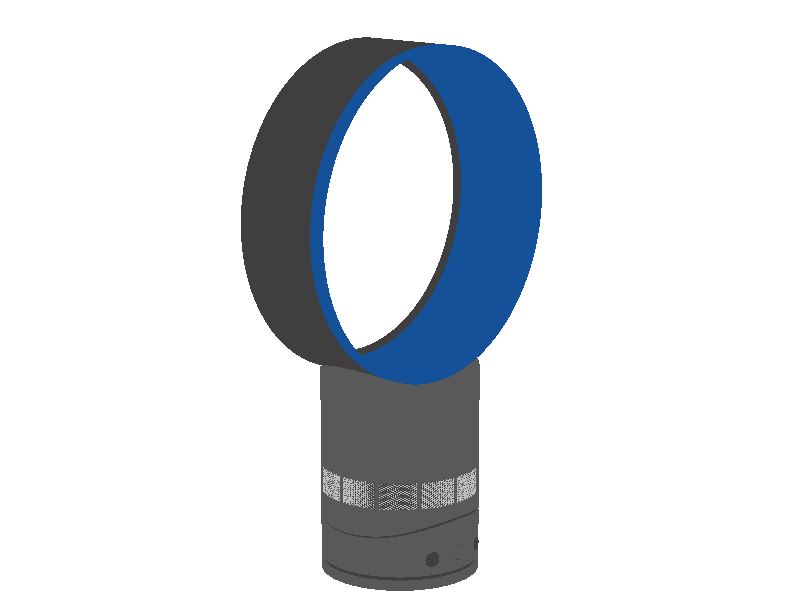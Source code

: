 #include "colors.inc" 
#include "shapes.inc"
#include "woods.inc"
#include "metals.inc"
#include "stones.inc"
#include "textures.inc"

camera{
  location <15,7,13> 
  look_at<0,2.5,0>
  angle 20
} 
 
light_source{<15,1,15> color 1*White}
light_source{<6,20,0> color 2*White}
light_source{<-6,20,0> color 2*White}
light_source{<0,3.5,0> color 0.3*White}

light_source { <15, 7, 15>
	color White 
	spotlight 
	point_at <-1.5,3.5,0>
	radius 2 
	falloff 10 
	tightness 20
}

#declare fan =
union{ // fan	
	union{
		difference{
			object{
				cylinder{<0,3.5,-0.4>,<0,3.5,0.3>,1.5
			 		pigment{ color Gray05}
				}
			}
     		 	object{
				cylinder{<0,3.5,-1>,<0,3.5,1>,1.49}
		 		pigment{ color Gray05}
			}
      	}
      	
		difference{
			object{
				cylinder{<0,3.5,-0.5>,<0,3.5,-0.48>,1.5
			 		pigment{ color Gray05}
				}
			}
     		 	object{
				cylinder{<0,3.5,-1>,<0,3.5,1>,1.35}
		 		pigment{ color Gray05}
			}
      	}
      	
		difference{
			object{
				cylinder{<0,3.5,-0.5>,<0,3.5,-0.3>,1.5
			 		pigment{ color Gray05}
				}
			}
     		 	object{
				cylinder{<0,3.5,-1>,<0,3.5,1>,1.45}
		 		pigment{ color Gray05}
			}
      	}
      	finish {
			ambient .01
			diffuse 1
			phong 1
		}      	      	
	}
      
      union{
	      difference{
	      	difference{
		      	union{
					object{
						cylinder{<0,3.5,-0.45>,<0,3.5,0.35>,1.45
						}
					}
					object{
						cylinder{<0,3.5,0.33>,<0,3.5,0.44>,1.5
						}
					}
		      	}
		      	object{
		      		Sphere
		      		scale 1.58
		      		translate <0,3.5,1>
				}
	      	}
      		object{
				cylinder{<0,3.5,-1>,<0,3.5,1>,1.4
				}
      		}
      		pigment{rgb < 0.00765, 0.08294, 0.31569>}
      		finish{
      			diffuse 0.8
      			ambient 0.2
				phong 1
				phong_size 5
      		}
      	}      	
	}
}

#declare top =
union{ // part3 (top parts)
	difference{
		object{
			cylinder{<0,0,1.9>,<0,0,2.5>,0.8
			  pigment{ color Gray10 }
			  rotate < -90, 0, 0 >
			}
		}
		
		object{
			cylinder{<0,3.5,0>,<0,3.5,1.8>,1.5
				pigment{color Gray10 }
				translate<0,0,-0.9>
			}
		}
	}
}

#declare middle =
union{ // part2 (middle parts)
	difference{
		object{
			cylinder{<0,0,0.75>,<0,0,1.885>,0.8
				pigment{ color Gray10}
				rotate<-90,0,0>
			}
		}

		union{
			#declare  num=4;
			#declare  z_num=10;
			#declare rot = 4;
			#declare  d=1;

			#declare rot1=0;
			#while (rot1<=rot)
			#declare  x1=-num;
			#while  (x1<=num)
			#declare z1=0;
			#while (z1<=z_num)
			object{
				cylinder{<0,0,0>,<0,0,1>,0.014
					pigment{ color Gray50 }
					rotate < 0, 0, 90 >
				}
				translate<0,-z1*0.03,0>
				rotate<0,x1*3,0>
				rotate<0,rot1*30,0>
			}
			object{
				cylinder{<0,0,0>,<0,0,1>,0.014
					pigment{ color Gray50 }
					rotate < 0, 0, 90 >
				}
				translate<0,-0.015,0>
				translate<0,-z1*0.03,0>
				rotate<0,1.5,0>
				rotate<0,x1*3,0>
				rotate<0,rot1*30,0>
			}
			#declare z1=z1+d;
			#end
      		#declare  x1=x1+d;
			#end
			#declare rot1=rot1+d;
			#end
			scale 0.8
			rotate <0,-10,0>
			translate<0,1.1,0>
		}		
		
	}
	
	object{ // ziku
		cylinder{<0,0,0.75>,<0,0,1.5>,0.78
			pigment{ color Gray05 }
			rotate < -90, 0, 0 >
		}
	}
}

#declare under =
difference{ // part1 (under parts)

	union{
		object{ // bottom parts
    			cylinder{<0,0,0>,<0,0,	0.1>,0.8
    			pigment{ color Gray10}
    			rotate<-90,0,0>
    			}
    		}
	
		difference{ // under wave
		
		    	difference{ //basement
		    		object{
    					cylinder{<0,0,0>,<0,0,0.66>,0.8
    					pigment { Gray10 }
					rotate < 90, 0, 0 >
    					}
    				}				

		    		prism {
    					cubic_spline
    					linear_sweep
    					-1.0,	//Base height
    					1.0,	//Top height
    					17
    					<0.35965, 0.51686>,
    					<-3.59274, 1.66471>,
    					<-4.74599, 1.85715>,
    					<-5.92490, 2.14119>,
    					<-5.72707, 4.99105>,
    					<-3.70729, 5.82934>,
    					<-0.01375, 5.48452>,
    					<5.62875, 5.93476>,
    					<4.99496, 4.48669>,
    					<2.21385, 2.10745>,
    					<1.00840, -0.00629>,
    					<0.39413, -0.99406>,
    					<-0.38689, -1.00627>,
    					<-0.99924, -0.01194>,
    					<-1.70232, 1.14897>,
    					<-3.59274, 1.66471>,
    					<-0.17807, 0.40875>
    					sturm
    					pigment{Gray10}
    					rotate<90,0,180>
    					translate<0,-0.3,0>
    					scale<1,0.2,1>
    				}
    				translate<0,0.8,0>
    			}
    			
    			union{ //button
		    		difference{
					object{
						cylinder{<0,0.3,0.38>,<0,0.3,0.9>,0.08
							pigment{color Gray10}
						}
					}
				
					object{
						cylinder{<0,0.3,0.3>,<0,0.3,0.99>,0.06
							pigment{ color Gray10}
						}
					}
					rotate<0,-65,0>
				}
	    			difference{
					object{
						cylinder{<0,0.3,0.38>,<0,0.3,0.9>,0.08
							pigment{color Gray10}
						}
					}
				
					object{
						cylinder{<0,0.3,0.3>,<0,0.3,0.99>,0.06
							pigment{ color Gray10}
						}
					}
					rotate<0,-90,0>
				}
	    			difference{
					object{
						cylinder{<0,0.3,0.38>,<0,0.3,0.9>,0.08
							pigment{color Gray10}
						}
					}
				
					object{
						cylinder{<0,0.3,0.3>,<0,0.3,0.99>,0.06
							pigment{ color Gray10}
						}
					}
					rotate<0,-115,0>
				}
    			}
		}
	
		intersection{ // toggle
			object{
				cylinder{<0,0.3,0.3>,<0,0.3,0.9>,0.065
					pigment{ color Gray10}
					rotate<0,-90,0>
				}
			}
			object{
				Sphere
				scale 0.1
				pigment{ color Gray10}
				translate<-0.8,0.3,0>
			}
		}
		intersection{ //button
			object{
				cylinder{<0,0.3,0.3>,<0,0.3,0.9>,0.065
					rotate<0,-90,0>
				}
			}
			object{
				Sphere
				scale 0.2
				translate<-0.62,0.3,0>
			}
			pigment{Gray05}
			rotate<0,25,0>
		}
		
		intersection{ //button
			object{
				cylinder{<0,0.3,0.3>,<0,0.3,0.9>,0.065
					pigment{ color Gray05}
					rotate<0,-90,0>
				}
			}
			object{
				Sphere
				scale 0.2
				pigment{ color Gray05}
				translate<-0.62,0.3,0>
			}
			rotate<0,-25,0>
		}
		
		
	    	difference{ // top wave
    			object{
    				cylinder{<0,0,-3>,<0,0,3>,0.8
    					pigment{ color Gray10 }
    					rotate < 90, 0, 0 >
    				}
    			}
	    		union{
    				difference{
    					object{
    						Cube
     	   				pigment{ color Gray10 }
     	  					scale <0.99,2,0.99>
     	  					translate<0,-1.5,0>
    					}
	
    					prism {
    						cubic_spline
    						linear_sweep
    						-1.0,	//Base height
    						1.0,	//Top height
    						17
    						<0.35965, 0.51686>,
    						<-3.59274, 1.66471>,
    						<-4.74599, 1.85715>,
    						<-5.92490, 2.14119>,
    						<-5.72707, 4.99105>,
    						<-3.70729, 5.82934>,
    						<-0.01375, 5.48452>,
    						<5.62875, 5.93476>,
    						<4.99496, 4.48669>,
    						<2.21385, 2.10745>,
    						<1.00840, -0.00629>,
    						<0.39413, -0.99406>,
    						<-0.38689, -1.00627>,
    						<-0.99924, -0.01194>,
    						<-1.70232, 1.14897>,
    						<-3.59274, 1.66471>,
    						<-0.17807, 0.40875>
    						sturm
    						pigment{Gray05}
    						texture {
    							pigment { rgb <0.5, 0.5, 0.5> }
    						}
    						rotate<90,0,180>
    						translate<0,-0.3,0>
    						scale<1,0.2,1>
    					}
    				}
    			}
    			translate<0,0.853,0>
    			rotate<0,180,0>
    			translate<0,-0.03,0>
    		}

		object{ // ziku
			cylinder{<0,0,0>,<0,0,5>,0.78
				pigment{ color Gray05 }
				rotate < 90, 0, 0 >
				translate<0,5,0>
			}
	    	}
		rotate <0,90,0>
	}	

	object{
		cylinder{<0,0,0>,<0,0,5>,1
			pigment{color Gray05}
			rotate<-90,0,0>
			translate<0,0.75,0>
		}
	}
	
	pigment{color Gray05}

}

object{
	Plane_XZ
	pigment{color White}
	finish{
		Glossy
	}
}


union{
	object{
		fan
		translate <0,-0.18,0>
	}
	union{
		object{
			top
			scale 0.9
		}
		object{
			middle
			scale 0.9
		}
		object{
			under
			scale 0.9
		}
		finish {
			ambient .01
			diffuse 1
			phong 1
		}
	}
}